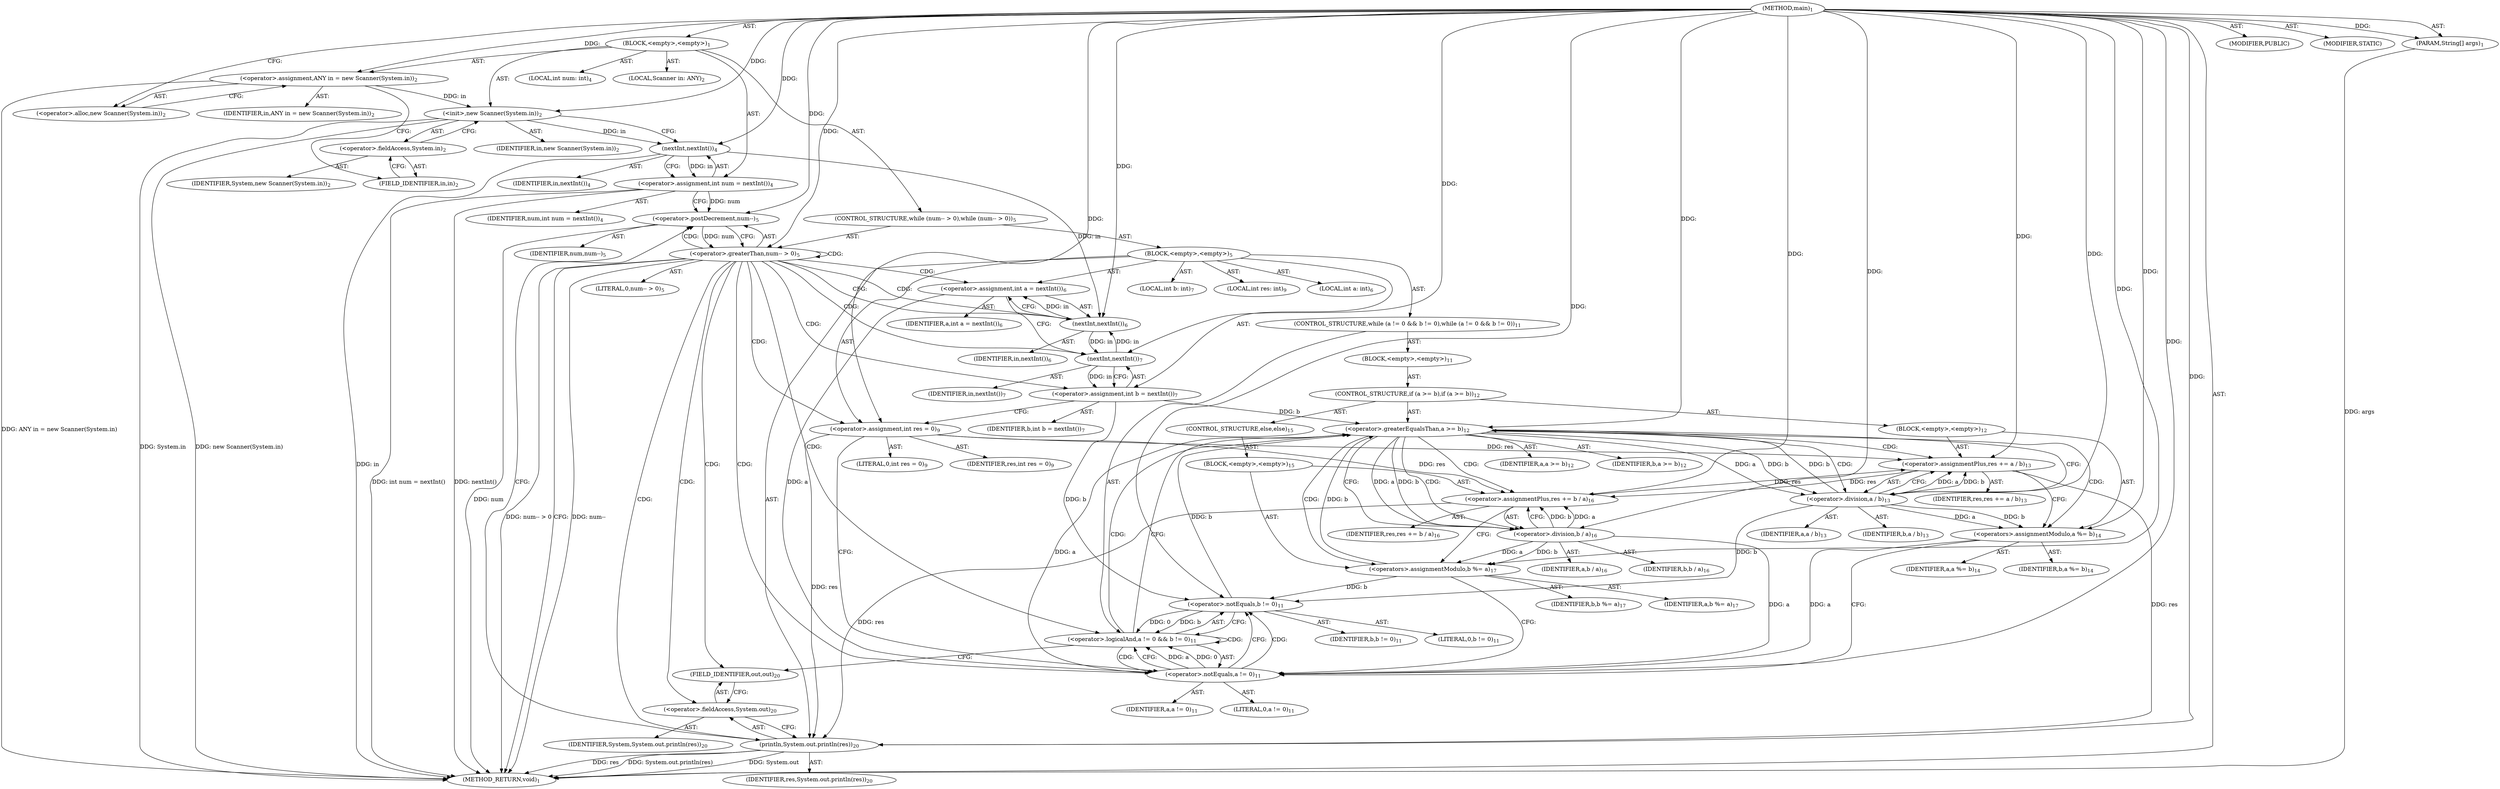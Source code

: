 digraph "main" {  
"19" [label = <(METHOD,main)<SUB>1</SUB>> ]
"20" [label = <(PARAM,String[] args)<SUB>1</SUB>> ]
"21" [label = <(BLOCK,&lt;empty&gt;,&lt;empty&gt;)<SUB>1</SUB>> ]
"4" [label = <(LOCAL,Scanner in: ANY)<SUB>2</SUB>> ]
"22" [label = <(&lt;operator&gt;.assignment,ANY in = new Scanner(System.in))<SUB>2</SUB>> ]
"23" [label = <(IDENTIFIER,in,ANY in = new Scanner(System.in))<SUB>2</SUB>> ]
"24" [label = <(&lt;operator&gt;.alloc,new Scanner(System.in))<SUB>2</SUB>> ]
"25" [label = <(&lt;init&gt;,new Scanner(System.in))<SUB>2</SUB>> ]
"3" [label = <(IDENTIFIER,in,new Scanner(System.in))<SUB>2</SUB>> ]
"26" [label = <(&lt;operator&gt;.fieldAccess,System.in)<SUB>2</SUB>> ]
"27" [label = <(IDENTIFIER,System,new Scanner(System.in))<SUB>2</SUB>> ]
"28" [label = <(FIELD_IDENTIFIER,in,in)<SUB>2</SUB>> ]
"29" [label = <(LOCAL,int num: int)<SUB>4</SUB>> ]
"30" [label = <(&lt;operator&gt;.assignment,int num = nextInt())<SUB>4</SUB>> ]
"31" [label = <(IDENTIFIER,num,int num = nextInt())<SUB>4</SUB>> ]
"32" [label = <(nextInt,nextInt())<SUB>4</SUB>> ]
"33" [label = <(IDENTIFIER,in,nextInt())<SUB>4</SUB>> ]
"34" [label = <(CONTROL_STRUCTURE,while (num-- &gt; 0),while (num-- &gt; 0))<SUB>5</SUB>> ]
"35" [label = <(&lt;operator&gt;.greaterThan,num-- &gt; 0)<SUB>5</SUB>> ]
"36" [label = <(&lt;operator&gt;.postDecrement,num--)<SUB>5</SUB>> ]
"37" [label = <(IDENTIFIER,num,num--)<SUB>5</SUB>> ]
"38" [label = <(LITERAL,0,num-- &gt; 0)<SUB>5</SUB>> ]
"39" [label = <(BLOCK,&lt;empty&gt;,&lt;empty&gt;)<SUB>5</SUB>> ]
"40" [label = <(LOCAL,int a: int)<SUB>6</SUB>> ]
"41" [label = <(&lt;operator&gt;.assignment,int a = nextInt())<SUB>6</SUB>> ]
"42" [label = <(IDENTIFIER,a,int a = nextInt())<SUB>6</SUB>> ]
"43" [label = <(nextInt,nextInt())<SUB>6</SUB>> ]
"44" [label = <(IDENTIFIER,in,nextInt())<SUB>6</SUB>> ]
"45" [label = <(LOCAL,int b: int)<SUB>7</SUB>> ]
"46" [label = <(&lt;operator&gt;.assignment,int b = nextInt())<SUB>7</SUB>> ]
"47" [label = <(IDENTIFIER,b,int b = nextInt())<SUB>7</SUB>> ]
"48" [label = <(nextInt,nextInt())<SUB>7</SUB>> ]
"49" [label = <(IDENTIFIER,in,nextInt())<SUB>7</SUB>> ]
"50" [label = <(LOCAL,int res: int)<SUB>9</SUB>> ]
"51" [label = <(&lt;operator&gt;.assignment,int res = 0)<SUB>9</SUB>> ]
"52" [label = <(IDENTIFIER,res,int res = 0)<SUB>9</SUB>> ]
"53" [label = <(LITERAL,0,int res = 0)<SUB>9</SUB>> ]
"54" [label = <(CONTROL_STRUCTURE,while (a != 0 &amp;&amp; b != 0),while (a != 0 &amp;&amp; b != 0))<SUB>11</SUB>> ]
"55" [label = <(&lt;operator&gt;.logicalAnd,a != 0 &amp;&amp; b != 0)<SUB>11</SUB>> ]
"56" [label = <(&lt;operator&gt;.notEquals,a != 0)<SUB>11</SUB>> ]
"57" [label = <(IDENTIFIER,a,a != 0)<SUB>11</SUB>> ]
"58" [label = <(LITERAL,0,a != 0)<SUB>11</SUB>> ]
"59" [label = <(&lt;operator&gt;.notEquals,b != 0)<SUB>11</SUB>> ]
"60" [label = <(IDENTIFIER,b,b != 0)<SUB>11</SUB>> ]
"61" [label = <(LITERAL,0,b != 0)<SUB>11</SUB>> ]
"62" [label = <(BLOCK,&lt;empty&gt;,&lt;empty&gt;)<SUB>11</SUB>> ]
"63" [label = <(CONTROL_STRUCTURE,if (a &gt;= b),if (a &gt;= b))<SUB>12</SUB>> ]
"64" [label = <(&lt;operator&gt;.greaterEqualsThan,a &gt;= b)<SUB>12</SUB>> ]
"65" [label = <(IDENTIFIER,a,a &gt;= b)<SUB>12</SUB>> ]
"66" [label = <(IDENTIFIER,b,a &gt;= b)<SUB>12</SUB>> ]
"67" [label = <(BLOCK,&lt;empty&gt;,&lt;empty&gt;)<SUB>12</SUB>> ]
"68" [label = <(&lt;operator&gt;.assignmentPlus,res += a / b)<SUB>13</SUB>> ]
"69" [label = <(IDENTIFIER,res,res += a / b)<SUB>13</SUB>> ]
"70" [label = <(&lt;operator&gt;.division,a / b)<SUB>13</SUB>> ]
"71" [label = <(IDENTIFIER,a,a / b)<SUB>13</SUB>> ]
"72" [label = <(IDENTIFIER,b,a / b)<SUB>13</SUB>> ]
"73" [label = <(&lt;operators&gt;.assignmentModulo,a %= b)<SUB>14</SUB>> ]
"74" [label = <(IDENTIFIER,a,a %= b)<SUB>14</SUB>> ]
"75" [label = <(IDENTIFIER,b,a %= b)<SUB>14</SUB>> ]
"76" [label = <(CONTROL_STRUCTURE,else,else)<SUB>15</SUB>> ]
"77" [label = <(BLOCK,&lt;empty&gt;,&lt;empty&gt;)<SUB>15</SUB>> ]
"78" [label = <(&lt;operator&gt;.assignmentPlus,res += b / a)<SUB>16</SUB>> ]
"79" [label = <(IDENTIFIER,res,res += b / a)<SUB>16</SUB>> ]
"80" [label = <(&lt;operator&gt;.division,b / a)<SUB>16</SUB>> ]
"81" [label = <(IDENTIFIER,b,b / a)<SUB>16</SUB>> ]
"82" [label = <(IDENTIFIER,a,b / a)<SUB>16</SUB>> ]
"83" [label = <(&lt;operators&gt;.assignmentModulo,b %= a)<SUB>17</SUB>> ]
"84" [label = <(IDENTIFIER,b,b %= a)<SUB>17</SUB>> ]
"85" [label = <(IDENTIFIER,a,b %= a)<SUB>17</SUB>> ]
"86" [label = <(println,System.out.println(res))<SUB>20</SUB>> ]
"87" [label = <(&lt;operator&gt;.fieldAccess,System.out)<SUB>20</SUB>> ]
"88" [label = <(IDENTIFIER,System,System.out.println(res))<SUB>20</SUB>> ]
"89" [label = <(FIELD_IDENTIFIER,out,out)<SUB>20</SUB>> ]
"90" [label = <(IDENTIFIER,res,System.out.println(res))<SUB>20</SUB>> ]
"91" [label = <(MODIFIER,PUBLIC)> ]
"92" [label = <(MODIFIER,STATIC)> ]
"93" [label = <(METHOD_RETURN,void)<SUB>1</SUB>> ]
  "19" -> "20"  [ label = "AST: "] 
  "19" -> "21"  [ label = "AST: "] 
  "19" -> "91"  [ label = "AST: "] 
  "19" -> "92"  [ label = "AST: "] 
  "19" -> "93"  [ label = "AST: "] 
  "21" -> "4"  [ label = "AST: "] 
  "21" -> "22"  [ label = "AST: "] 
  "21" -> "25"  [ label = "AST: "] 
  "21" -> "29"  [ label = "AST: "] 
  "21" -> "30"  [ label = "AST: "] 
  "21" -> "34"  [ label = "AST: "] 
  "22" -> "23"  [ label = "AST: "] 
  "22" -> "24"  [ label = "AST: "] 
  "25" -> "3"  [ label = "AST: "] 
  "25" -> "26"  [ label = "AST: "] 
  "26" -> "27"  [ label = "AST: "] 
  "26" -> "28"  [ label = "AST: "] 
  "30" -> "31"  [ label = "AST: "] 
  "30" -> "32"  [ label = "AST: "] 
  "32" -> "33"  [ label = "AST: "] 
  "34" -> "35"  [ label = "AST: "] 
  "34" -> "39"  [ label = "AST: "] 
  "35" -> "36"  [ label = "AST: "] 
  "35" -> "38"  [ label = "AST: "] 
  "36" -> "37"  [ label = "AST: "] 
  "39" -> "40"  [ label = "AST: "] 
  "39" -> "41"  [ label = "AST: "] 
  "39" -> "45"  [ label = "AST: "] 
  "39" -> "46"  [ label = "AST: "] 
  "39" -> "50"  [ label = "AST: "] 
  "39" -> "51"  [ label = "AST: "] 
  "39" -> "54"  [ label = "AST: "] 
  "39" -> "86"  [ label = "AST: "] 
  "41" -> "42"  [ label = "AST: "] 
  "41" -> "43"  [ label = "AST: "] 
  "43" -> "44"  [ label = "AST: "] 
  "46" -> "47"  [ label = "AST: "] 
  "46" -> "48"  [ label = "AST: "] 
  "48" -> "49"  [ label = "AST: "] 
  "51" -> "52"  [ label = "AST: "] 
  "51" -> "53"  [ label = "AST: "] 
  "54" -> "55"  [ label = "AST: "] 
  "54" -> "62"  [ label = "AST: "] 
  "55" -> "56"  [ label = "AST: "] 
  "55" -> "59"  [ label = "AST: "] 
  "56" -> "57"  [ label = "AST: "] 
  "56" -> "58"  [ label = "AST: "] 
  "59" -> "60"  [ label = "AST: "] 
  "59" -> "61"  [ label = "AST: "] 
  "62" -> "63"  [ label = "AST: "] 
  "63" -> "64"  [ label = "AST: "] 
  "63" -> "67"  [ label = "AST: "] 
  "63" -> "76"  [ label = "AST: "] 
  "64" -> "65"  [ label = "AST: "] 
  "64" -> "66"  [ label = "AST: "] 
  "67" -> "68"  [ label = "AST: "] 
  "67" -> "73"  [ label = "AST: "] 
  "68" -> "69"  [ label = "AST: "] 
  "68" -> "70"  [ label = "AST: "] 
  "70" -> "71"  [ label = "AST: "] 
  "70" -> "72"  [ label = "AST: "] 
  "73" -> "74"  [ label = "AST: "] 
  "73" -> "75"  [ label = "AST: "] 
  "76" -> "77"  [ label = "AST: "] 
  "77" -> "78"  [ label = "AST: "] 
  "77" -> "83"  [ label = "AST: "] 
  "78" -> "79"  [ label = "AST: "] 
  "78" -> "80"  [ label = "AST: "] 
  "80" -> "81"  [ label = "AST: "] 
  "80" -> "82"  [ label = "AST: "] 
  "83" -> "84"  [ label = "AST: "] 
  "83" -> "85"  [ label = "AST: "] 
  "86" -> "87"  [ label = "AST: "] 
  "86" -> "90"  [ label = "AST: "] 
  "87" -> "88"  [ label = "AST: "] 
  "87" -> "89"  [ label = "AST: "] 
  "22" -> "28"  [ label = "CFG: "] 
  "25" -> "32"  [ label = "CFG: "] 
  "30" -> "36"  [ label = "CFG: "] 
  "24" -> "22"  [ label = "CFG: "] 
  "26" -> "25"  [ label = "CFG: "] 
  "32" -> "30"  [ label = "CFG: "] 
  "35" -> "93"  [ label = "CFG: "] 
  "35" -> "43"  [ label = "CFG: "] 
  "28" -> "26"  [ label = "CFG: "] 
  "36" -> "35"  [ label = "CFG: "] 
  "41" -> "48"  [ label = "CFG: "] 
  "46" -> "51"  [ label = "CFG: "] 
  "51" -> "56"  [ label = "CFG: "] 
  "86" -> "36"  [ label = "CFG: "] 
  "43" -> "41"  [ label = "CFG: "] 
  "48" -> "46"  [ label = "CFG: "] 
  "55" -> "64"  [ label = "CFG: "] 
  "55" -> "89"  [ label = "CFG: "] 
  "87" -> "86"  [ label = "CFG: "] 
  "56" -> "55"  [ label = "CFG: "] 
  "56" -> "59"  [ label = "CFG: "] 
  "59" -> "55"  [ label = "CFG: "] 
  "89" -> "87"  [ label = "CFG: "] 
  "64" -> "70"  [ label = "CFG: "] 
  "64" -> "80"  [ label = "CFG: "] 
  "68" -> "73"  [ label = "CFG: "] 
  "73" -> "56"  [ label = "CFG: "] 
  "70" -> "68"  [ label = "CFG: "] 
  "78" -> "83"  [ label = "CFG: "] 
  "83" -> "56"  [ label = "CFG: "] 
  "80" -> "78"  [ label = "CFG: "] 
  "19" -> "24"  [ label = "CFG: "] 
  "20" -> "93"  [ label = "DDG: args"] 
  "22" -> "93"  [ label = "DDG: ANY in = new Scanner(System.in)"] 
  "25" -> "93"  [ label = "DDG: System.in"] 
  "25" -> "93"  [ label = "DDG: new Scanner(System.in)"] 
  "32" -> "93"  [ label = "DDG: in"] 
  "30" -> "93"  [ label = "DDG: nextInt()"] 
  "30" -> "93"  [ label = "DDG: int num = nextInt()"] 
  "36" -> "93"  [ label = "DDG: num"] 
  "35" -> "93"  [ label = "DDG: num--"] 
  "35" -> "93"  [ label = "DDG: num-- &gt; 0"] 
  "86" -> "93"  [ label = "DDG: System.out"] 
  "86" -> "93"  [ label = "DDG: res"] 
  "86" -> "93"  [ label = "DDG: System.out.println(res)"] 
  "19" -> "20"  [ label = "DDG: "] 
  "19" -> "22"  [ label = "DDG: "] 
  "32" -> "30"  [ label = "DDG: in"] 
  "22" -> "25"  [ label = "DDG: in"] 
  "19" -> "25"  [ label = "DDG: "] 
  "25" -> "32"  [ label = "DDG: in"] 
  "19" -> "32"  [ label = "DDG: "] 
  "36" -> "35"  [ label = "DDG: num"] 
  "19" -> "35"  [ label = "DDG: "] 
  "43" -> "41"  [ label = "DDG: in"] 
  "48" -> "46"  [ label = "DDG: in"] 
  "19" -> "51"  [ label = "DDG: "] 
  "30" -> "36"  [ label = "DDG: num"] 
  "19" -> "36"  [ label = "DDG: "] 
  "51" -> "86"  [ label = "DDG: res"] 
  "78" -> "86"  [ label = "DDG: res"] 
  "68" -> "86"  [ label = "DDG: res"] 
  "19" -> "86"  [ label = "DDG: "] 
  "32" -> "43"  [ label = "DDG: in"] 
  "48" -> "43"  [ label = "DDG: in"] 
  "19" -> "43"  [ label = "DDG: "] 
  "43" -> "48"  [ label = "DDG: in"] 
  "19" -> "48"  [ label = "DDG: "] 
  "56" -> "55"  [ label = "DDG: a"] 
  "56" -> "55"  [ label = "DDG: 0"] 
  "59" -> "55"  [ label = "DDG: b"] 
  "59" -> "55"  [ label = "DDG: 0"] 
  "41" -> "56"  [ label = "DDG: a"] 
  "73" -> "56"  [ label = "DDG: a"] 
  "19" -> "56"  [ label = "DDG: "] 
  "80" -> "56"  [ label = "DDG: a"] 
  "46" -> "59"  [ label = "DDG: b"] 
  "83" -> "59"  [ label = "DDG: b"] 
  "19" -> "59"  [ label = "DDG: "] 
  "70" -> "59"  [ label = "DDG: b"] 
  "56" -> "64"  [ label = "DDG: a"] 
  "19" -> "64"  [ label = "DDG: "] 
  "46" -> "64"  [ label = "DDG: b"] 
  "59" -> "64"  [ label = "DDG: b"] 
  "83" -> "64"  [ label = "DDG: b"] 
  "70" -> "64"  [ label = "DDG: b"] 
  "70" -> "68"  [ label = "DDG: a"] 
  "70" -> "68"  [ label = "DDG: b"] 
  "70" -> "73"  [ label = "DDG: b"] 
  "19" -> "73"  [ label = "DDG: "] 
  "51" -> "68"  [ label = "DDG: res"] 
  "78" -> "68"  [ label = "DDG: res"] 
  "19" -> "68"  [ label = "DDG: "] 
  "70" -> "73"  [ label = "DDG: a"] 
  "80" -> "78"  [ label = "DDG: b"] 
  "80" -> "78"  [ label = "DDG: a"] 
  "80" -> "83"  [ label = "DDG: a"] 
  "19" -> "83"  [ label = "DDG: "] 
  "64" -> "70"  [ label = "DDG: a"] 
  "19" -> "70"  [ label = "DDG: "] 
  "64" -> "70"  [ label = "DDG: b"] 
  "51" -> "78"  [ label = "DDG: res"] 
  "68" -> "78"  [ label = "DDG: res"] 
  "19" -> "78"  [ label = "DDG: "] 
  "80" -> "83"  [ label = "DDG: b"] 
  "64" -> "80"  [ label = "DDG: b"] 
  "19" -> "80"  [ label = "DDG: "] 
  "64" -> "80"  [ label = "DDG: a"] 
  "35" -> "48"  [ label = "CDG: "] 
  "35" -> "51"  [ label = "CDG: "] 
  "35" -> "89"  [ label = "CDG: "] 
  "35" -> "36"  [ label = "CDG: "] 
  "35" -> "46"  [ label = "CDG: "] 
  "35" -> "56"  [ label = "CDG: "] 
  "35" -> "41"  [ label = "CDG: "] 
  "35" -> "87"  [ label = "CDG: "] 
  "35" -> "35"  [ label = "CDG: "] 
  "35" -> "55"  [ label = "CDG: "] 
  "35" -> "86"  [ label = "CDG: "] 
  "35" -> "43"  [ label = "CDG: "] 
  "55" -> "64"  [ label = "CDG: "] 
  "55" -> "56"  [ label = "CDG: "] 
  "55" -> "55"  [ label = "CDG: "] 
  "56" -> "59"  [ label = "CDG: "] 
  "64" -> "80"  [ label = "CDG: "] 
  "64" -> "68"  [ label = "CDG: "] 
  "64" -> "73"  [ label = "CDG: "] 
  "64" -> "83"  [ label = "CDG: "] 
  "64" -> "70"  [ label = "CDG: "] 
  "64" -> "78"  [ label = "CDG: "] 
}
